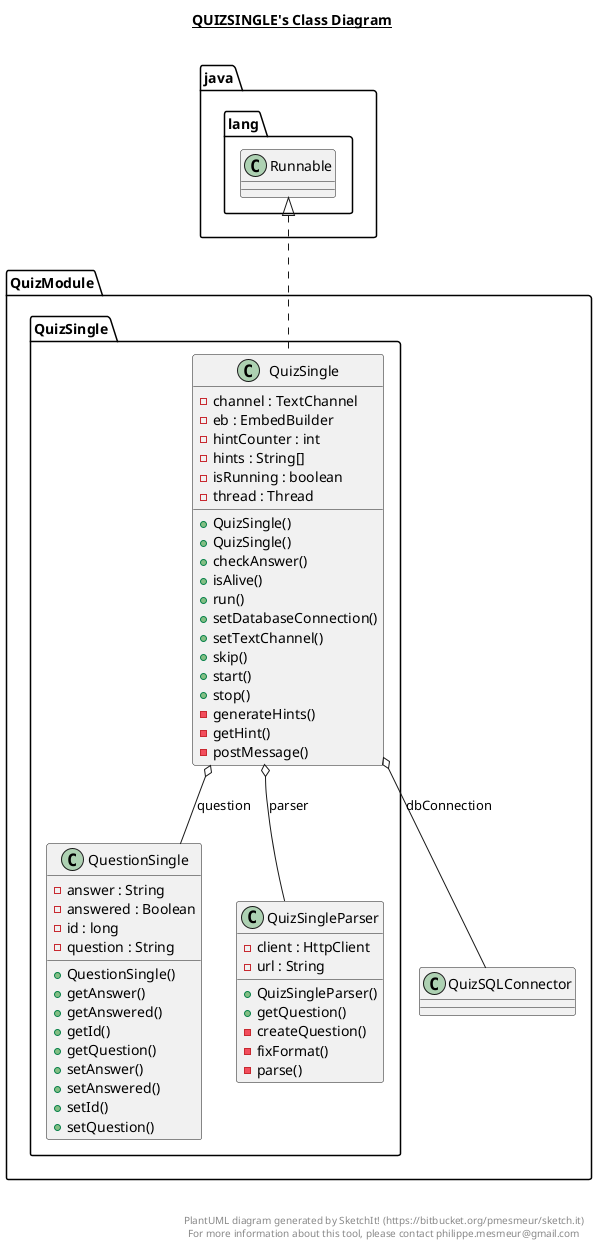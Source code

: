 @startuml

title __QUIZSINGLE's Class Diagram__\n

  namespace QuizModule {
    namespace QuizSingle {
      class QuizModule.QuizSingle.QuestionSingle {
          - answer : String
          - answered : Boolean
          - id : long
          - question : String
          + QuestionSingle()
          + getAnswer()
          + getAnswered()
          + getId()
          + getQuestion()
          + setAnswer()
          + setAnswered()
          + setId()
          + setQuestion()
      }
    }
  }
  

  namespace QuizModule {
    namespace QuizSingle {
      class QuizModule.QuizSingle.QuizSingle {
          - channel : TextChannel
          - eb : EmbedBuilder
          - hintCounter : int
          - hints : String[]
          - isRunning : boolean
          - thread : Thread
          + QuizSingle()
          + QuizSingle()
          + checkAnswer()
          + isAlive()
          + run()
          + setDatabaseConnection()
          + setTextChannel()
          + skip()
          + start()
          + stop()
          - generateHints()
          - getHint()
          - postMessage()
      }
    }
  }
  

  namespace QuizModule {
    namespace QuizSingle {
      class QuizModule.QuizSingle.QuizSingleParser {
          - client : HttpClient
          - url : String
          + QuizSingleParser()
          + getQuestion()
          - createQuestion()
          - fixFormat()
          - parse()
      }
    }
  }
  

  QuizModule.QuizSingle.QuizSingle .up.|> java.lang.Runnable
  QuizModule.QuizSingle.QuizSingle o-- QuizModule.QuizSQLConnector : dbConnection
  QuizModule.QuizSingle.QuizSingle o-- QuizModule.QuizSingle.QuizSingleParser : parser
  QuizModule.QuizSingle.QuizSingle o-- QuizModule.QuizSingle.QuestionSingle : question


right footer


PlantUML diagram generated by SketchIt! (https://bitbucket.org/pmesmeur/sketch.it)
For more information about this tool, please contact philippe.mesmeur@gmail.com
endfooter

@enduml
